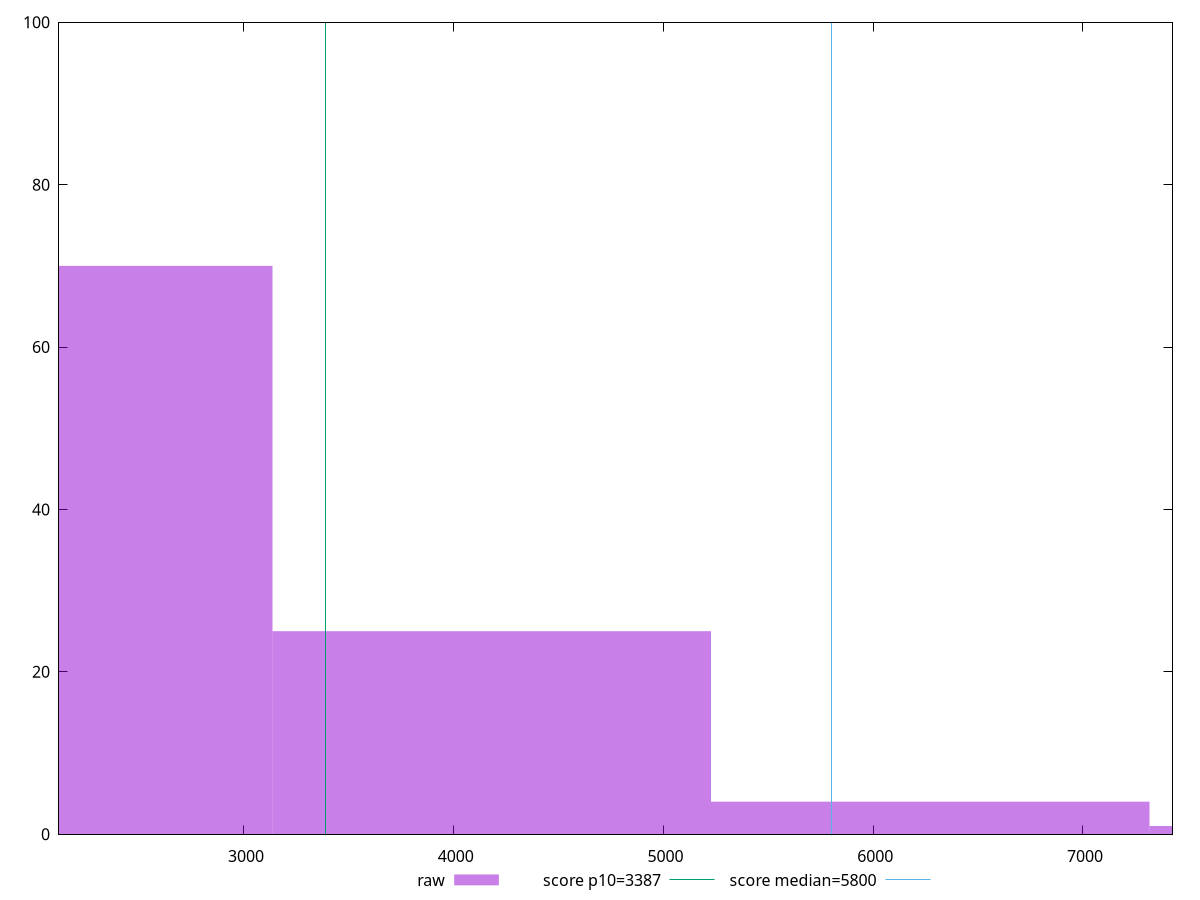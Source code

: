 reset

$raw <<EOF
4181.384322164955 25
2090.6921610824775 70
6272.076483247432 4
8362.76864432991 1
EOF

set key outside below
set boxwidth 2090.6921610824775
set xrange [2118.1678:7427.0264079991375]
set yrange [0:100]
set trange [0:100]
set style fill transparent solid 0.5 noborder

set parametric
set terminal svg size 640, 490 enhanced background rgb 'white'
set output "report_00015_2021-02-09T16-11-33.973Z/speed-index/samples/pages+cached+noadtech/raw/histogram.svg"

plot $raw title "raw" with boxes, \
     3387,t title "score p10=3387", \
     5800,t title "score median=5800"

reset
